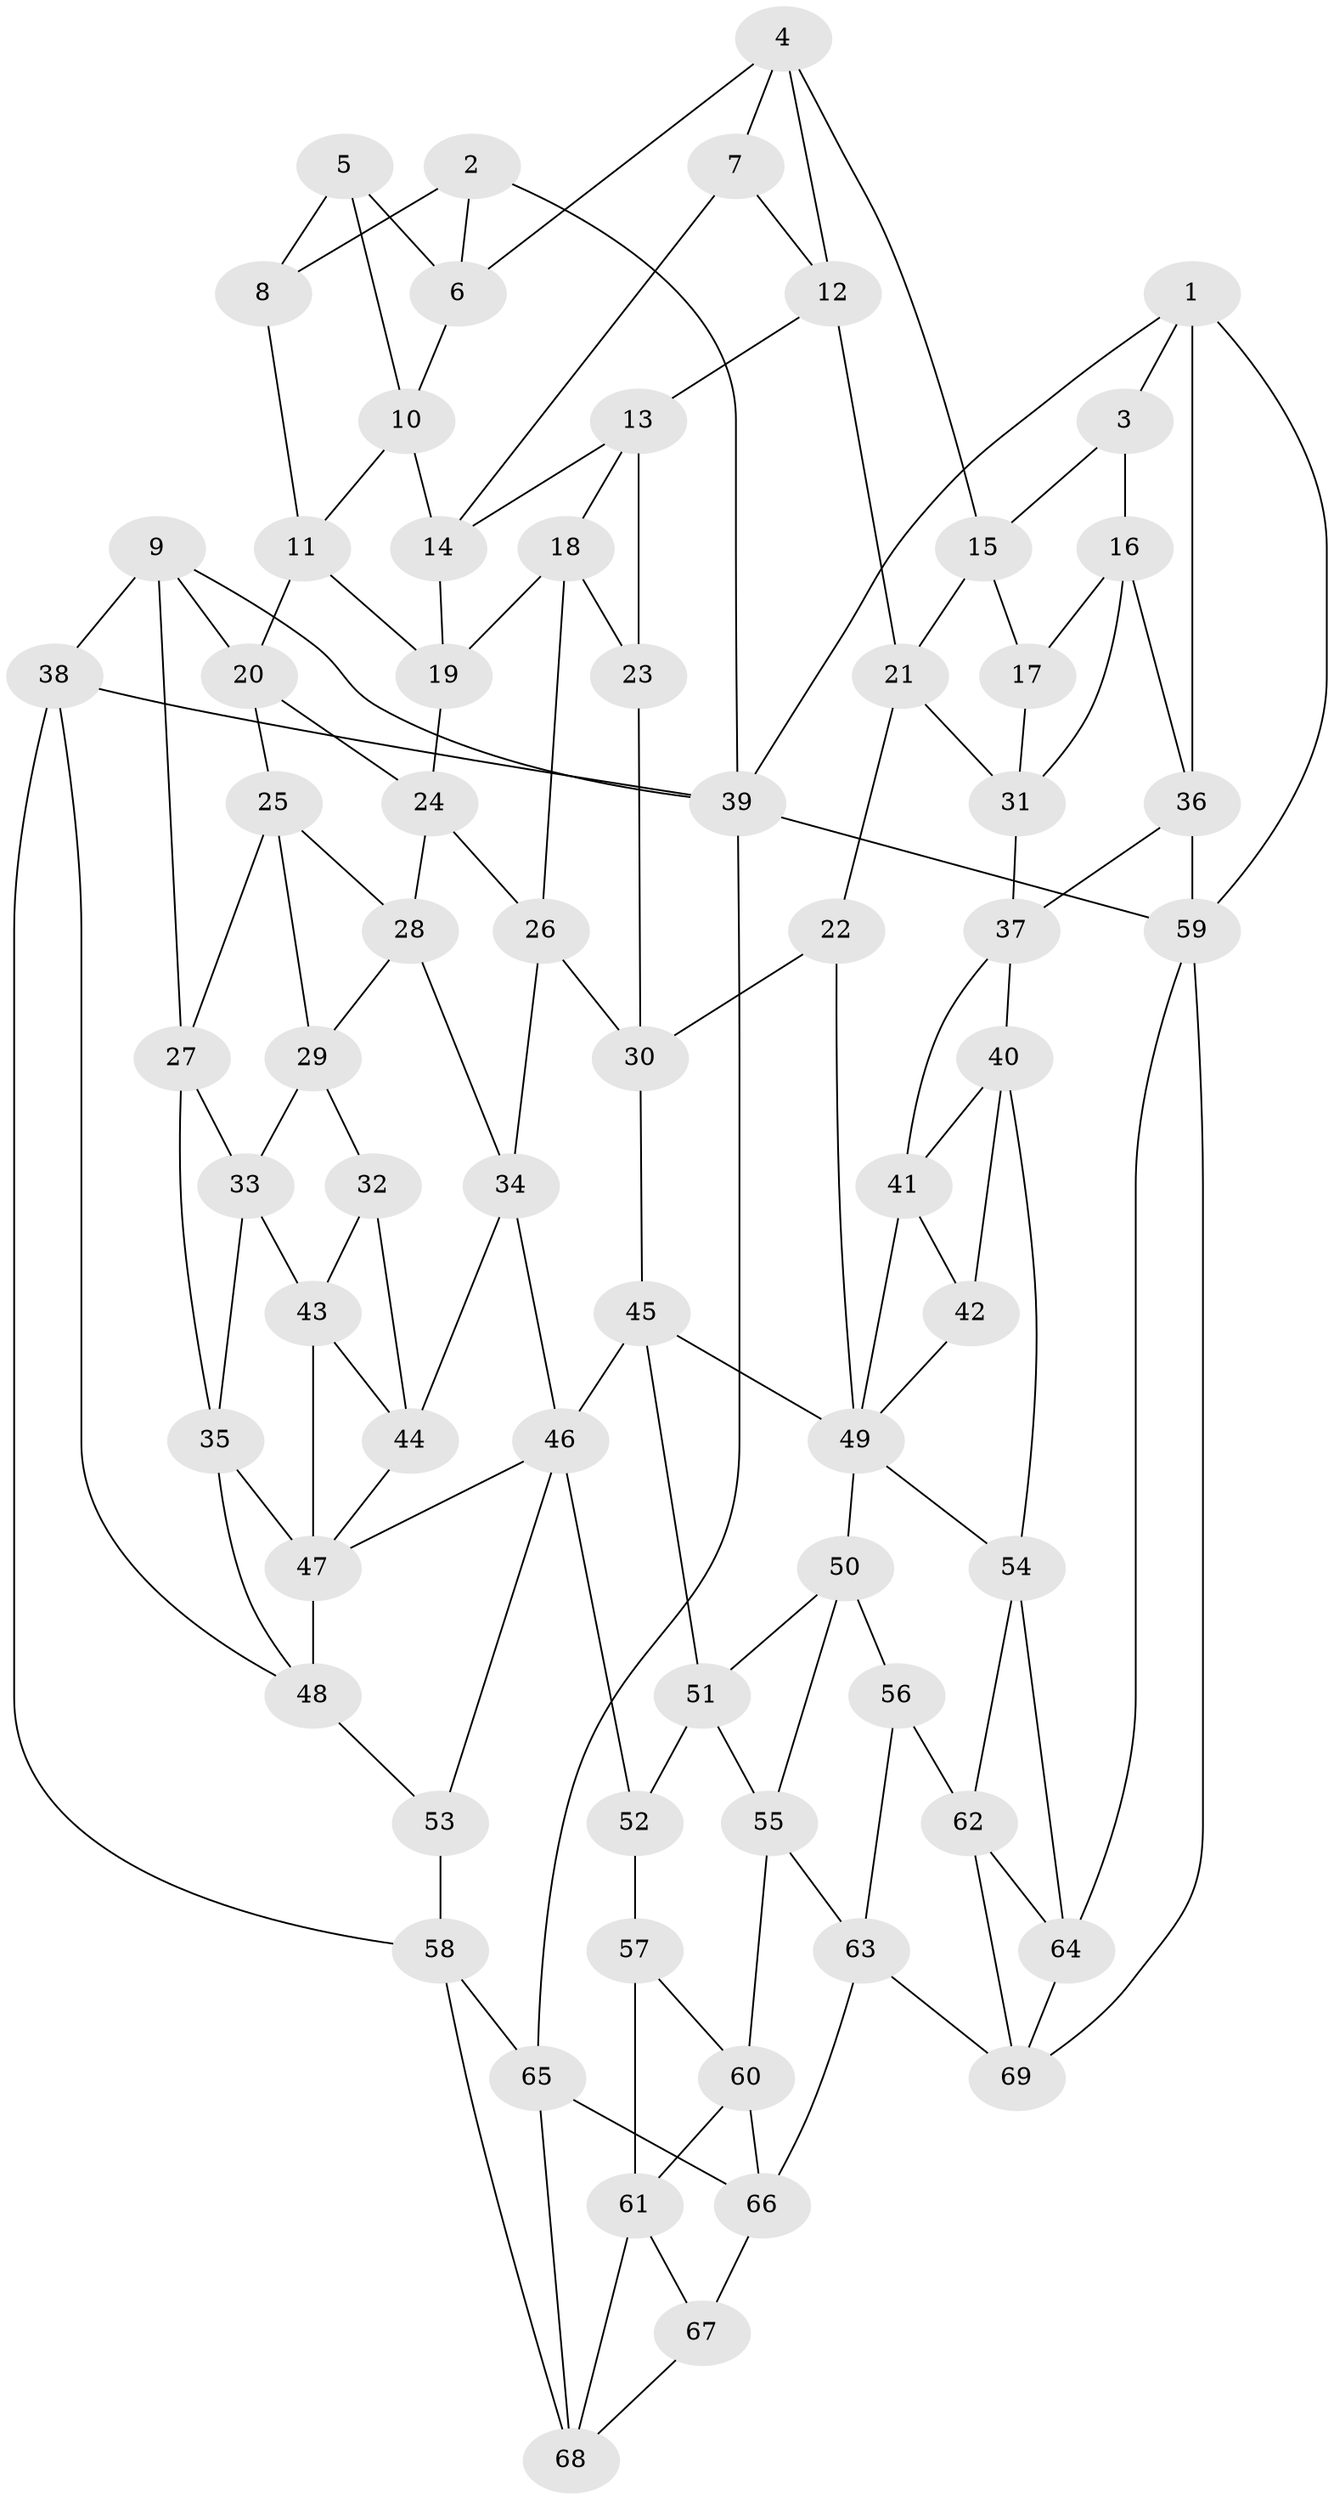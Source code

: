 // original degree distribution, {3: 0.014492753623188406, 6: 0.21014492753623187, 5: 0.5507246376811594, 4: 0.2246376811594203}
// Generated by graph-tools (version 1.1) at 2025/51/03/09/25 03:51:08]
// undirected, 69 vertices, 134 edges
graph export_dot {
graph [start="1"]
  node [color=gray90,style=filled];
  1;
  2;
  3;
  4;
  5;
  6;
  7;
  8;
  9;
  10;
  11;
  12;
  13;
  14;
  15;
  16;
  17;
  18;
  19;
  20;
  21;
  22;
  23;
  24;
  25;
  26;
  27;
  28;
  29;
  30;
  31;
  32;
  33;
  34;
  35;
  36;
  37;
  38;
  39;
  40;
  41;
  42;
  43;
  44;
  45;
  46;
  47;
  48;
  49;
  50;
  51;
  52;
  53;
  54;
  55;
  56;
  57;
  58;
  59;
  60;
  61;
  62;
  63;
  64;
  65;
  66;
  67;
  68;
  69;
  1 -- 3 [weight=1.0];
  1 -- 36 [weight=1.0];
  1 -- 39 [weight=1.0];
  1 -- 59 [weight=1.0];
  2 -- 6 [weight=1.0];
  2 -- 8 [weight=1.0];
  2 -- 39 [weight=1.0];
  3 -- 15 [weight=1.0];
  3 -- 16 [weight=1.0];
  4 -- 6 [weight=1.0];
  4 -- 7 [weight=1.0];
  4 -- 12 [weight=1.0];
  4 -- 15 [weight=1.0];
  5 -- 6 [weight=1.0];
  5 -- 8 [weight=1.0];
  5 -- 10 [weight=1.0];
  6 -- 10 [weight=1.0];
  7 -- 12 [weight=1.0];
  7 -- 14 [weight=1.0];
  8 -- 11 [weight=1.0];
  9 -- 20 [weight=1.0];
  9 -- 27 [weight=1.0];
  9 -- 38 [weight=1.0];
  9 -- 39 [weight=1.0];
  10 -- 11 [weight=1.0];
  10 -- 14 [weight=1.0];
  11 -- 19 [weight=1.0];
  11 -- 20 [weight=1.0];
  12 -- 13 [weight=1.0];
  12 -- 21 [weight=1.0];
  13 -- 14 [weight=1.0];
  13 -- 18 [weight=1.0];
  13 -- 23 [weight=1.0];
  14 -- 19 [weight=1.0];
  15 -- 17 [weight=1.0];
  15 -- 21 [weight=1.0];
  16 -- 17 [weight=1.0];
  16 -- 31 [weight=1.0];
  16 -- 36 [weight=1.0];
  17 -- 31 [weight=1.0];
  18 -- 19 [weight=1.0];
  18 -- 23 [weight=1.0];
  18 -- 26 [weight=1.0];
  19 -- 24 [weight=1.0];
  20 -- 24 [weight=1.0];
  20 -- 25 [weight=1.0];
  21 -- 22 [weight=1.0];
  21 -- 31 [weight=1.0];
  22 -- 30 [weight=1.0];
  22 -- 49 [weight=1.0];
  23 -- 30 [weight=1.0];
  24 -- 26 [weight=1.0];
  24 -- 28 [weight=1.0];
  25 -- 27 [weight=1.0];
  25 -- 28 [weight=1.0];
  25 -- 29 [weight=1.0];
  26 -- 30 [weight=1.0];
  26 -- 34 [weight=1.0];
  27 -- 33 [weight=1.0];
  27 -- 35 [weight=1.0];
  28 -- 29 [weight=1.0];
  28 -- 34 [weight=1.0];
  29 -- 32 [weight=1.0];
  29 -- 33 [weight=1.0];
  30 -- 45 [weight=1.0];
  31 -- 37 [weight=1.0];
  32 -- 43 [weight=1.0];
  32 -- 44 [weight=1.0];
  33 -- 35 [weight=1.0];
  33 -- 43 [weight=1.0];
  34 -- 44 [weight=1.0];
  34 -- 46 [weight=1.0];
  35 -- 47 [weight=1.0];
  35 -- 48 [weight=1.0];
  36 -- 37 [weight=1.0];
  36 -- 59 [weight=1.0];
  37 -- 40 [weight=1.0];
  37 -- 41 [weight=1.0];
  38 -- 39 [weight=1.0];
  38 -- 48 [weight=1.0];
  38 -- 58 [weight=1.0];
  39 -- 59 [weight=1.0];
  39 -- 65 [weight=1.0];
  40 -- 41 [weight=1.0];
  40 -- 42 [weight=1.0];
  40 -- 54 [weight=1.0];
  41 -- 42 [weight=1.0];
  41 -- 49 [weight=1.0];
  42 -- 49 [weight=1.0];
  43 -- 44 [weight=1.0];
  43 -- 47 [weight=1.0];
  44 -- 47 [weight=1.0];
  45 -- 46 [weight=1.0];
  45 -- 49 [weight=1.0];
  45 -- 51 [weight=1.0];
  46 -- 47 [weight=1.0];
  46 -- 52 [weight=2.0];
  46 -- 53 [weight=1.0];
  47 -- 48 [weight=2.0];
  48 -- 53 [weight=1.0];
  49 -- 50 [weight=1.0];
  49 -- 54 [weight=1.0];
  50 -- 51 [weight=1.0];
  50 -- 55 [weight=1.0];
  50 -- 56 [weight=1.0];
  51 -- 52 [weight=1.0];
  51 -- 55 [weight=1.0];
  52 -- 57 [weight=1.0];
  53 -- 58 [weight=1.0];
  54 -- 62 [weight=1.0];
  54 -- 64 [weight=1.0];
  55 -- 60 [weight=1.0];
  55 -- 63 [weight=1.0];
  56 -- 62 [weight=1.0];
  56 -- 63 [weight=1.0];
  57 -- 60 [weight=1.0];
  57 -- 61 [weight=1.0];
  58 -- 65 [weight=1.0];
  58 -- 68 [weight=1.0];
  59 -- 64 [weight=1.0];
  59 -- 69 [weight=1.0];
  60 -- 61 [weight=1.0];
  60 -- 66 [weight=1.0];
  61 -- 67 [weight=1.0];
  61 -- 68 [weight=1.0];
  62 -- 64 [weight=1.0];
  62 -- 69 [weight=1.0];
  63 -- 66 [weight=1.0];
  63 -- 69 [weight=1.0];
  64 -- 69 [weight=1.0];
  65 -- 66 [weight=1.0];
  65 -- 68 [weight=1.0];
  66 -- 67 [weight=1.0];
  67 -- 68 [weight=1.0];
}
